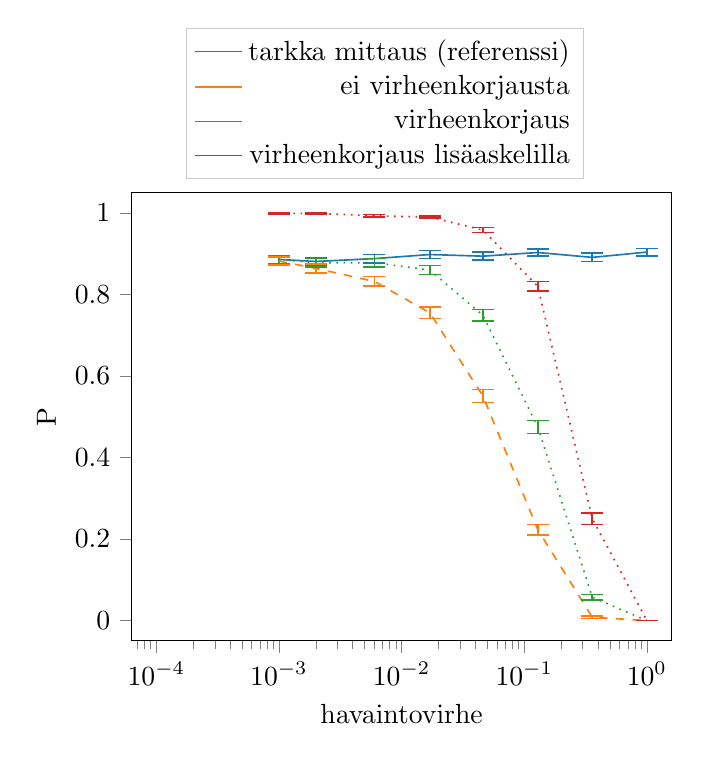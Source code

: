 % This file was created by matplotlib2tikz v0.6.14.
\begin{tikzpicture}

\definecolor{color0}{rgb}{0.122,0.467,0.706}
\definecolor{color2}{rgb}{0.173,0.627,0.173}
\definecolor{color3}{rgb}{0.839,0.153,0.157}
\definecolor{color1}{rgb}{1,0.498,0.055}

\begin{axis}[
xlabel={havaintovirhe},
ylabel={P},
xmin=6.31e-05, xmax=1.585,
ymin=-0.05, ymax=1.05,
xmode=log,
tick align=outside,
tick pos=left,
x grid style={white!69.02!black},
y grid style={white!69.02!black}
,
legend entries={{tarkka mittaus (referenssi)},{ei virheenkorjausta},{virheenkorjaus},{virheenkorjaus lisäaskelilla}},
legend cell align={right},
legend style={draw=white!80.0!black},
legend style={at={(0.1,1.03)},anchor=south west}
]  % replace the ending bracket
\addlegendimage{no markers, color0}
\addlegendimage{no markers, color1}
\addlegendimage{no markers, color2}
\addlegendimage{no markers, color3}%]
\path [draw=color0, semithick] (axis cs:0.0,0.895)
--(axis cs:0.0,0.913);

\path [draw=color0, semithick] (axis cs:0.0,0.871)
--(axis cs:0.0,0.891);

\path [draw=color0, semithick] (axis cs:0.001,0.876)
--(axis cs:0.001,0.896);

\path [draw=color0, semithick] (axis cs:0.002,0.871)
--(axis cs:0.002,0.891);

\path [draw=color0, semithick] (axis cs:0.006,0.878)
--(axis cs:0.006,0.898);

\path [draw=color0, semithick] (axis cs:0.017,0.888)
--(axis cs:0.017,0.908);

\path [draw=color0, semithick] (axis cs:0.046,0.884)
--(axis cs:0.046,0.904);

\path [draw=color0, semithick] (axis cs:0.129,0.894)
--(axis cs:0.129,0.912);

\path [draw=color0, semithick] (axis cs:0.359,0.881)
--(axis cs:0.359,0.901);

\path [draw=color0, semithick] (axis cs:1,0.895)
--(axis cs:1,0.913);

\path [draw=color1, semithick] (axis cs:0.0,0.894)
--(axis cs:0.0,0.912);

\path [draw=color1, semithick] (axis cs:0.0,0.869)
--(axis cs:0.0,0.889);

\path [draw=color1, semithick] (axis cs:0.001,0.872)
--(axis cs:0.001,0.892);

\path [draw=color1, semithick] (axis cs:0.002,0.853)
--(axis cs:0.002,0.875);

\path [draw=color1, semithick] (axis cs:0.006,0.82)
--(axis cs:0.006,0.844);

\path [draw=color1, semithick] (axis cs:0.017,0.741)
--(axis cs:0.017,0.769);

\path [draw=color1, semithick] (axis cs:0.046,0.535)
--(axis cs:0.046,0.567);

\path [draw=color1, semithick] (axis cs:0.129,0.21)
--(axis cs:0.129,0.236);

\path [draw=color1, semithick] (axis cs:0.359,0.005)
--(axis cs:0.359,0.011);

\path [draw=color1, semithick] (axis cs:1,0)
--(axis cs:1,0);

\path [draw=color2, semithick] (axis cs:0.0,0.895)
--(axis cs:0.0,0.913);

\path [draw=color2, semithick] (axis cs:0.0,0.871)
--(axis cs:0.0,0.891);

\path [draw=color2, semithick] (axis cs:0.001,0.876)
--(axis cs:0.001,0.896);

\path [draw=color2, semithick] (axis cs:0.002,0.868)
--(axis cs:0.002,0.888);

\path [draw=color2, semithick] (axis cs:0.006,0.868)
--(axis cs:0.006,0.888);

\path [draw=color2, semithick] (axis cs:0.017,0.849)
--(axis cs:0.017,0.871);

\path [draw=color2, semithick] (axis cs:0.046,0.735)
--(axis cs:0.046,0.763);

\path [draw=color2, semithick] (axis cs:0.129,0.459)
--(axis cs:0.129,0.491);

\path [draw=color2, semithick] (axis cs:0.359,0.05)
--(axis cs:0.359,0.064);

\path [draw=color2, semithick] (axis cs:1,0)
--(axis cs:1,0);

\path [draw=color3, semithick] (axis cs:0.0,1)
--(axis cs:0.0,1);

\path [draw=color3, semithick] (axis cs:0.0,0.998)
--(axis cs:0.0,1.0);

\path [draw=color3, semithick] (axis cs:0.001,0.998)
--(axis cs:0.001,1.0);

\path [draw=color3, semithick] (axis cs:0.002,0.998)
--(axis cs:0.002,1.0);

\path [draw=color3, semithick] (axis cs:0.006,0.99)
--(axis cs:0.006,0.996);

\path [draw=color3, semithick] (axis cs:0.017,0.987)
--(axis cs:0.017,0.993);

\path [draw=color3, semithick] (axis cs:0.046,0.952)
--(axis cs:0.046,0.964);

\path [draw=color3, semithick] (axis cs:0.129,0.808)
--(axis cs:0.129,0.832);

\path [draw=color3, semithick] (axis cs:0.359,0.236)
--(axis cs:0.359,0.264);

\path [draw=color3, semithick] (axis cs:1,0)
--(axis cs:1,0);

\addplot [semithick, color0, mark=-, mark size=4, mark options={solid}, only marks, forget plot]
table {%
0.0 0.895
0.0 0.871
0.001 0.876
0.002 0.871
0.006 0.878
0.017 0.888
0.046 0.884
0.129 0.894
0.359 0.881
1 0.895
};
\addplot [semithick, color0, mark=-, mark size=4, mark options={solid}, only marks, forget plot]
table {%
0.0 0.913
0.0 0.891
0.001 0.896
0.002 0.891
0.006 0.898
0.017 0.908
0.046 0.904
0.129 0.912
0.359 0.901
1 0.913
};
\addplot [semithick, color1, mark=-, mark size=4, mark options={solid}, only marks, forget plot]
table {%
0.0 0.894
0.0 0.869
0.001 0.872
0.002 0.853
0.006 0.82
0.017 0.741
0.046 0.535
0.129 0.21
0.359 0.005
1 0
};
\addplot [semithick, color1, mark=-, mark size=4, mark options={solid}, only marks, forget plot]
table {%
0.0 0.912
0.0 0.889
0.001 0.892
0.002 0.875
0.006 0.844
0.017 0.769
0.046 0.567
0.129 0.236
0.359 0.011
1 0
};
\addplot [semithick, color2, mark=-, mark size=4, mark options={solid}, only marks, forget plot]
table {%
0.0 0.895
0.0 0.871
0.001 0.876
0.002 0.868
0.006 0.868
0.017 0.849
0.046 0.735
0.129 0.459
0.359 0.05
1 0
};
\addplot [semithick, color2, mark=-, mark size=4, mark options={solid}, only marks, forget plot]
table {%
0.0 0.913
0.0 0.891
0.001 0.896
0.002 0.888
0.006 0.888
0.017 0.871
0.046 0.763
0.129 0.491
0.359 0.064
1 0
};
\addplot [semithick, color3, mark=-, mark size=4, mark options={solid}, only marks, forget plot]
table {%
0.0 1
0.0 0.998
0.001 0.998
0.002 0.998
0.006 0.99
0.017 0.987
0.046 0.952
0.129 0.808
0.359 0.236
1 0
};
\addplot [semithick, color3, mark=-, mark size=4, mark options={solid}, only marks, forget plot]
table {%
0.0 1
0.0 1.0
0.001 1.0
0.002 1.0
0.006 0.996
0.017 0.993
0.046 0.964
0.129 0.832
0.359 0.264
1 0
};
\addplot [semithick, color0, forget plot]
table {%
0.0 0.904
0.0 0.881
0.001 0.886
0.002 0.881
0.006 0.888
0.017 0.898
0.046 0.894
0.129 0.903
0.359 0.891
1 0.904
};
\addplot [semithick, color1, dashed, forget plot]
table {%
0.0 0.903
0.0 0.879
0.001 0.882
0.002 0.864
0.006 0.832
0.017 0.755
0.046 0.551
0.129 0.223
0.359 0.008
1 0
};
\addplot [semithick, color2, dotted, forget plot]
table {%
0.0 0.904
0.0 0.881
0.001 0.886
0.002 0.878
0.006 0.878
0.017 0.86
0.046 0.749
0.129 0.475
0.359 0.057
1 0
};
\addplot [semithick, color3, dotted, forget plot]
table {%
0.0 1
0.0 0.999
0.001 0.999
0.002 0.999
0.006 0.993
0.017 0.99
0.046 0.958
0.129 0.82
0.359 0.25
1 0
};
\end{axis}

\end{tikzpicture}